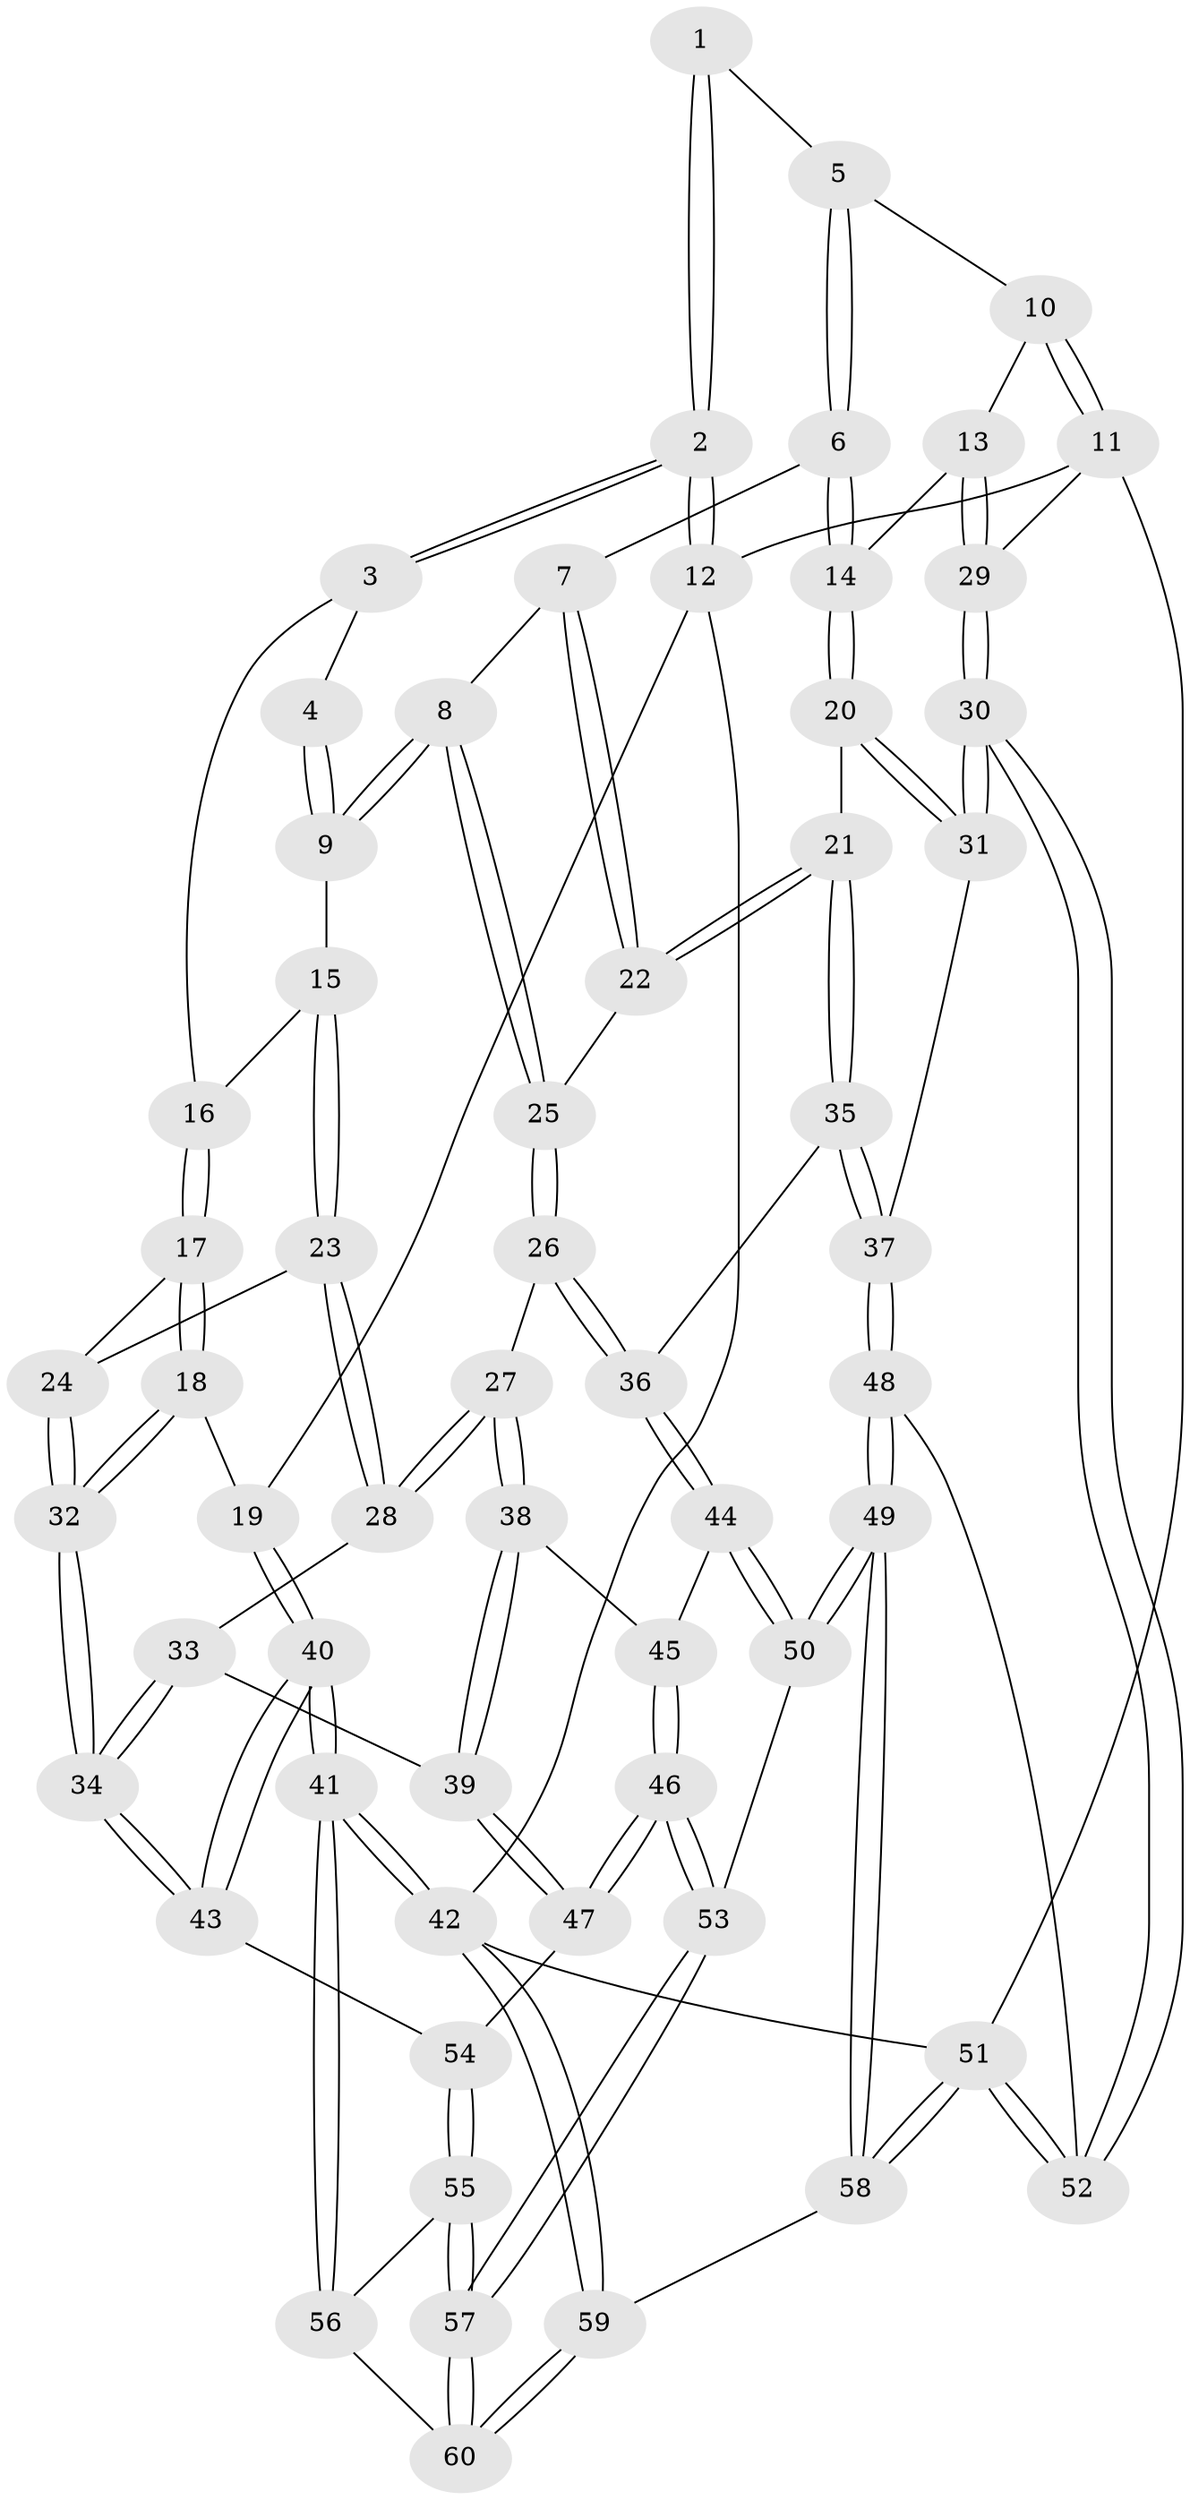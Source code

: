 // Generated by graph-tools (version 1.1) at 2025/27/03/15/25 16:27:57]
// undirected, 60 vertices, 147 edges
graph export_dot {
graph [start="1"]
  node [color=gray90,style=filled];
  1 [pos="+0.5309271327267273+0"];
  2 [pos="+0+0"];
  3 [pos="+0.33790756110076847+0.07131543153181316"];
  4 [pos="+0.5012618278157689+0"];
  5 [pos="+0.7922125994035694+0"];
  6 [pos="+0.7689672556576516+0.04292251803776466"];
  7 [pos="+0.6663726071460204+0.15484641735460325"];
  8 [pos="+0.5550083044419387+0.17866648144600342"];
  9 [pos="+0.505555987861537+0.15908397237745495"];
  10 [pos="+0.9604643037975149+0"];
  11 [pos="+1+0"];
  12 [pos="+0+0"];
  13 [pos="+0.9200524292590643+0.2193440371760629"];
  14 [pos="+0.9066317736369115+0.22153312212613646"];
  15 [pos="+0.4703395208234172+0.1757969076094645"];
  16 [pos="+0.33853090743064224+0.07941604049192573"];
  17 [pos="+0.20380229510532324+0.20217716391086232"];
  18 [pos="+0.09062323482704542+0.2027972060003495"];
  19 [pos="+0+0.0882409542879306"];
  20 [pos="+0.8892123449117201+0.24565685473404025"];
  21 [pos="+0.7707627694291495+0.3332137174414705"];
  22 [pos="+0.7604373110605334+0.32504075125683246"];
  23 [pos="+0.3916776838444085+0.25937549779743385"];
  24 [pos="+0.3807223703154989+0.25982892686904635"];
  25 [pos="+0.5888374825767425+0.3061095410571756"];
  26 [pos="+0.5554621832826435+0.38393020450701537"];
  27 [pos="+0.5276434385692385+0.3979245110695075"];
  28 [pos="+0.43056096367756447+0.3404282708618607"];
  29 [pos="+1+0.18013980897176543"];
  30 [pos="+1+0.49782295880343147"];
  31 [pos="+0.9567959032463706+0.4333780345059214"];
  32 [pos="+0.2289026543167189+0.48101230557048924"];
  33 [pos="+0.3827940452861791+0.42543662812635563"];
  34 [pos="+0.23106943220707624+0.49291837549063033"];
  35 [pos="+0.7684138989696911+0.3716347134071386"];
  36 [pos="+0.6630019042083569+0.4330856587528003"];
  37 [pos="+0.82440346451638+0.4602618300252571"];
  38 [pos="+0.5265186215401011+0.4027914922510859"];
  39 [pos="+0.47824845630365304+0.5101325031318186"];
  40 [pos="+0+0.7071232021648249"];
  41 [pos="+0+0.9219167364309991"];
  42 [pos="+0+1"];
  43 [pos="+0.2168687840950735+0.5842591248032258"];
  44 [pos="+0.6542725160229751+0.48680039670788056"];
  45 [pos="+0.5830786106551348+0.48145869295218885"];
  46 [pos="+0.5121011305215484+0.6640388752555574"];
  47 [pos="+0.47211944502562375+0.6354045460620681"];
  48 [pos="+0.795289628621288+0.6943539727052279"];
  49 [pos="+0.7292419170017017+0.7392002873284311"];
  50 [pos="+0.6768587216487297+0.7293153530345948"];
  51 [pos="+1+1"];
  52 [pos="+1+0.6463807922352574"];
  53 [pos="+0.5964179781947617+0.7350862674107306"];
  54 [pos="+0.26320414449560203+0.6126045260053475"];
  55 [pos="+0.28075236551464305+0.761290616252714"];
  56 [pos="+0.24585976533093548+0.8863027997341106"];
  57 [pos="+0.48885294168251153+0.8776226086687148"];
  58 [pos="+0.920392318488142+1"];
  59 [pos="+0.42889042366319724+1"];
  60 [pos="+0.4229733201364168+1"];
  1 -- 2;
  1 -- 2;
  1 -- 5;
  2 -- 3;
  2 -- 3;
  2 -- 12;
  2 -- 12;
  3 -- 4;
  3 -- 16;
  4 -- 9;
  4 -- 9;
  5 -- 6;
  5 -- 6;
  5 -- 10;
  6 -- 7;
  6 -- 14;
  6 -- 14;
  7 -- 8;
  7 -- 22;
  7 -- 22;
  8 -- 9;
  8 -- 9;
  8 -- 25;
  8 -- 25;
  9 -- 15;
  10 -- 11;
  10 -- 11;
  10 -- 13;
  11 -- 12;
  11 -- 29;
  11 -- 51;
  12 -- 19;
  12 -- 42;
  13 -- 14;
  13 -- 29;
  13 -- 29;
  14 -- 20;
  14 -- 20;
  15 -- 16;
  15 -- 23;
  15 -- 23;
  16 -- 17;
  16 -- 17;
  17 -- 18;
  17 -- 18;
  17 -- 24;
  18 -- 19;
  18 -- 32;
  18 -- 32;
  19 -- 40;
  19 -- 40;
  20 -- 21;
  20 -- 31;
  20 -- 31;
  21 -- 22;
  21 -- 22;
  21 -- 35;
  21 -- 35;
  22 -- 25;
  23 -- 24;
  23 -- 28;
  23 -- 28;
  24 -- 32;
  24 -- 32;
  25 -- 26;
  25 -- 26;
  26 -- 27;
  26 -- 36;
  26 -- 36;
  27 -- 28;
  27 -- 28;
  27 -- 38;
  27 -- 38;
  28 -- 33;
  29 -- 30;
  29 -- 30;
  30 -- 31;
  30 -- 31;
  30 -- 52;
  30 -- 52;
  31 -- 37;
  32 -- 34;
  32 -- 34;
  33 -- 34;
  33 -- 34;
  33 -- 39;
  34 -- 43;
  34 -- 43;
  35 -- 36;
  35 -- 37;
  35 -- 37;
  36 -- 44;
  36 -- 44;
  37 -- 48;
  37 -- 48;
  38 -- 39;
  38 -- 39;
  38 -- 45;
  39 -- 47;
  39 -- 47;
  40 -- 41;
  40 -- 41;
  40 -- 43;
  40 -- 43;
  41 -- 42;
  41 -- 42;
  41 -- 56;
  41 -- 56;
  42 -- 59;
  42 -- 59;
  42 -- 51;
  43 -- 54;
  44 -- 45;
  44 -- 50;
  44 -- 50;
  45 -- 46;
  45 -- 46;
  46 -- 47;
  46 -- 47;
  46 -- 53;
  46 -- 53;
  47 -- 54;
  48 -- 49;
  48 -- 49;
  48 -- 52;
  49 -- 50;
  49 -- 50;
  49 -- 58;
  49 -- 58;
  50 -- 53;
  51 -- 52;
  51 -- 52;
  51 -- 58;
  51 -- 58;
  53 -- 57;
  53 -- 57;
  54 -- 55;
  54 -- 55;
  55 -- 56;
  55 -- 57;
  55 -- 57;
  56 -- 60;
  57 -- 60;
  57 -- 60;
  58 -- 59;
  59 -- 60;
  59 -- 60;
}

